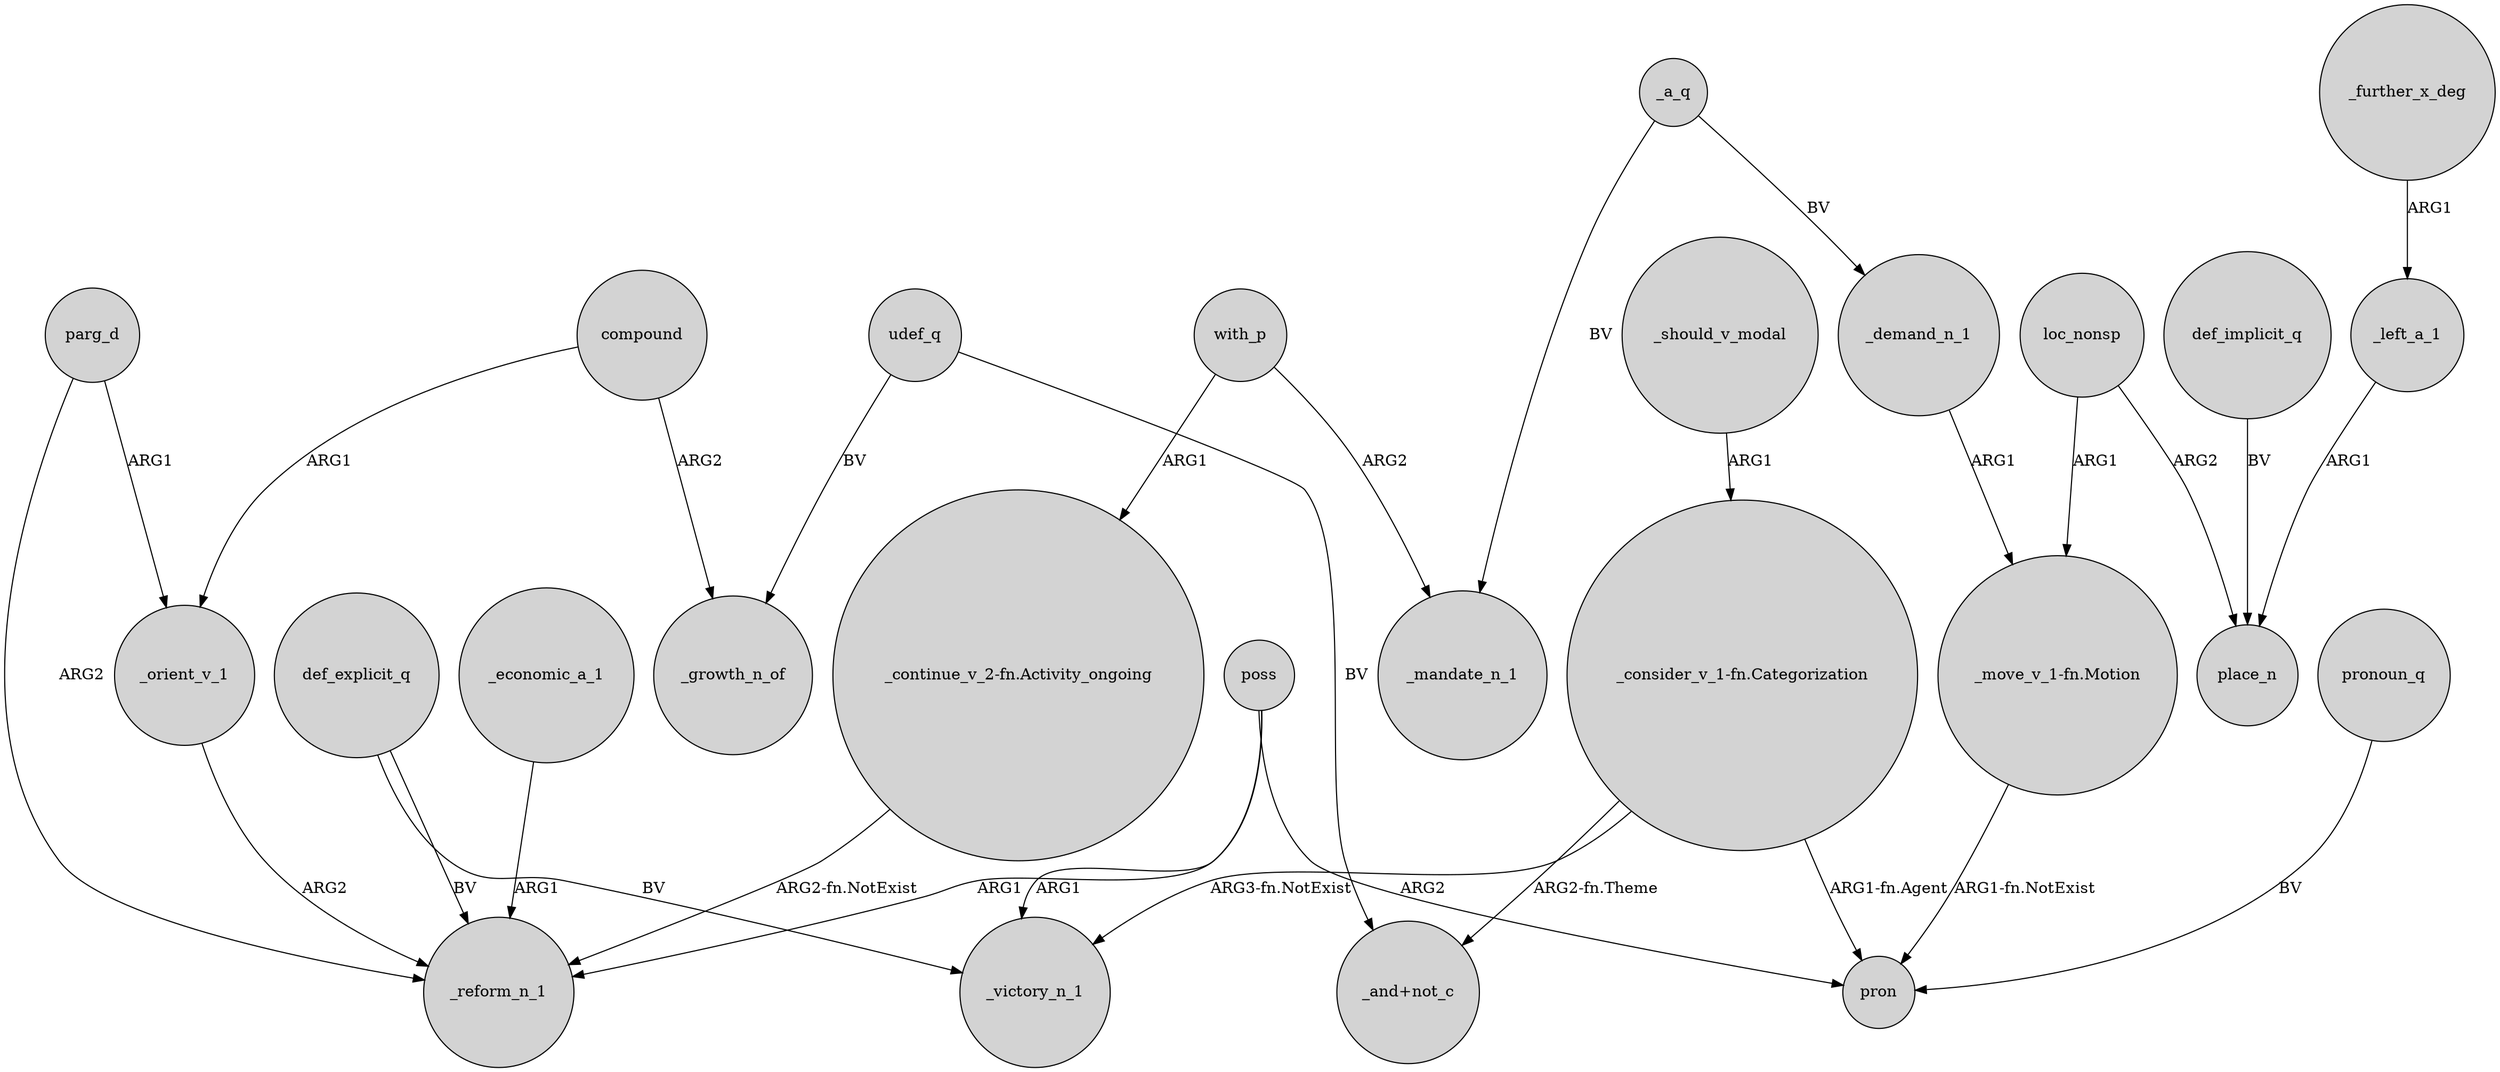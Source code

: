 digraph {
	node [shape=circle style=filled]
	"_consider_v_1-fn.Categorization" -> pron [label="ARG1-fn.Agent"]
	poss -> pron [label=ARG2]
	parg_d -> _orient_v_1 [label=ARG1]
	_should_v_modal -> "_consider_v_1-fn.Categorization" [label=ARG1]
	"_consider_v_1-fn.Categorization" -> _victory_n_1 [label="ARG3-fn.NotExist"]
	_further_x_deg -> _left_a_1 [label=ARG1]
	_economic_a_1 -> _reform_n_1 [label=ARG1]
	_demand_n_1 -> "_move_v_1-fn.Motion" [label=ARG1]
	def_implicit_q -> place_n [label=BV]
	poss -> _victory_n_1 [label=ARG1]
	compound -> _growth_n_of [label=ARG2]
	def_explicit_q -> _victory_n_1 [label=BV]
	"_move_v_1-fn.Motion" -> pron [label="ARG1-fn.NotExist"]
	_a_q -> _mandate_n_1 [label=BV]
	pronoun_q -> pron [label=BV]
	"_consider_v_1-fn.Categorization" -> "_and+not_c" [label="ARG2-fn.Theme"]
	_orient_v_1 -> _reform_n_1 [label=ARG2]
	_left_a_1 -> place_n [label=ARG1]
	"_continue_v_2-fn.Activity_ongoing" -> _reform_n_1 [label="ARG2-fn.NotExist"]
	poss -> _reform_n_1 [label=ARG1]
	parg_d -> _reform_n_1 [label=ARG2]
	compound -> _orient_v_1 [label=ARG1]
	loc_nonsp -> place_n [label=ARG2]
	def_explicit_q -> _reform_n_1 [label=BV]
	udef_q -> "_and+not_c" [label=BV]
	with_p -> _mandate_n_1 [label=ARG2]
	udef_q -> _growth_n_of [label=BV]
	loc_nonsp -> "_move_v_1-fn.Motion" [label=ARG1]
	_a_q -> _demand_n_1 [label=BV]
	with_p -> "_continue_v_2-fn.Activity_ongoing" [label=ARG1]
}
